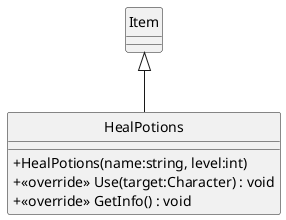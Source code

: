 @startuml Classdiagram
skinparam ClassAttributeIconSize 0
skinparam Monochrome true
hide circle

class HealPotions {
    + HealPotions(name:string, level:int)
    + <<override>> Use(target:Character) : void
    + <<override>> GetInfo() : void
}
Item <|-- HealPotions
@enduml
